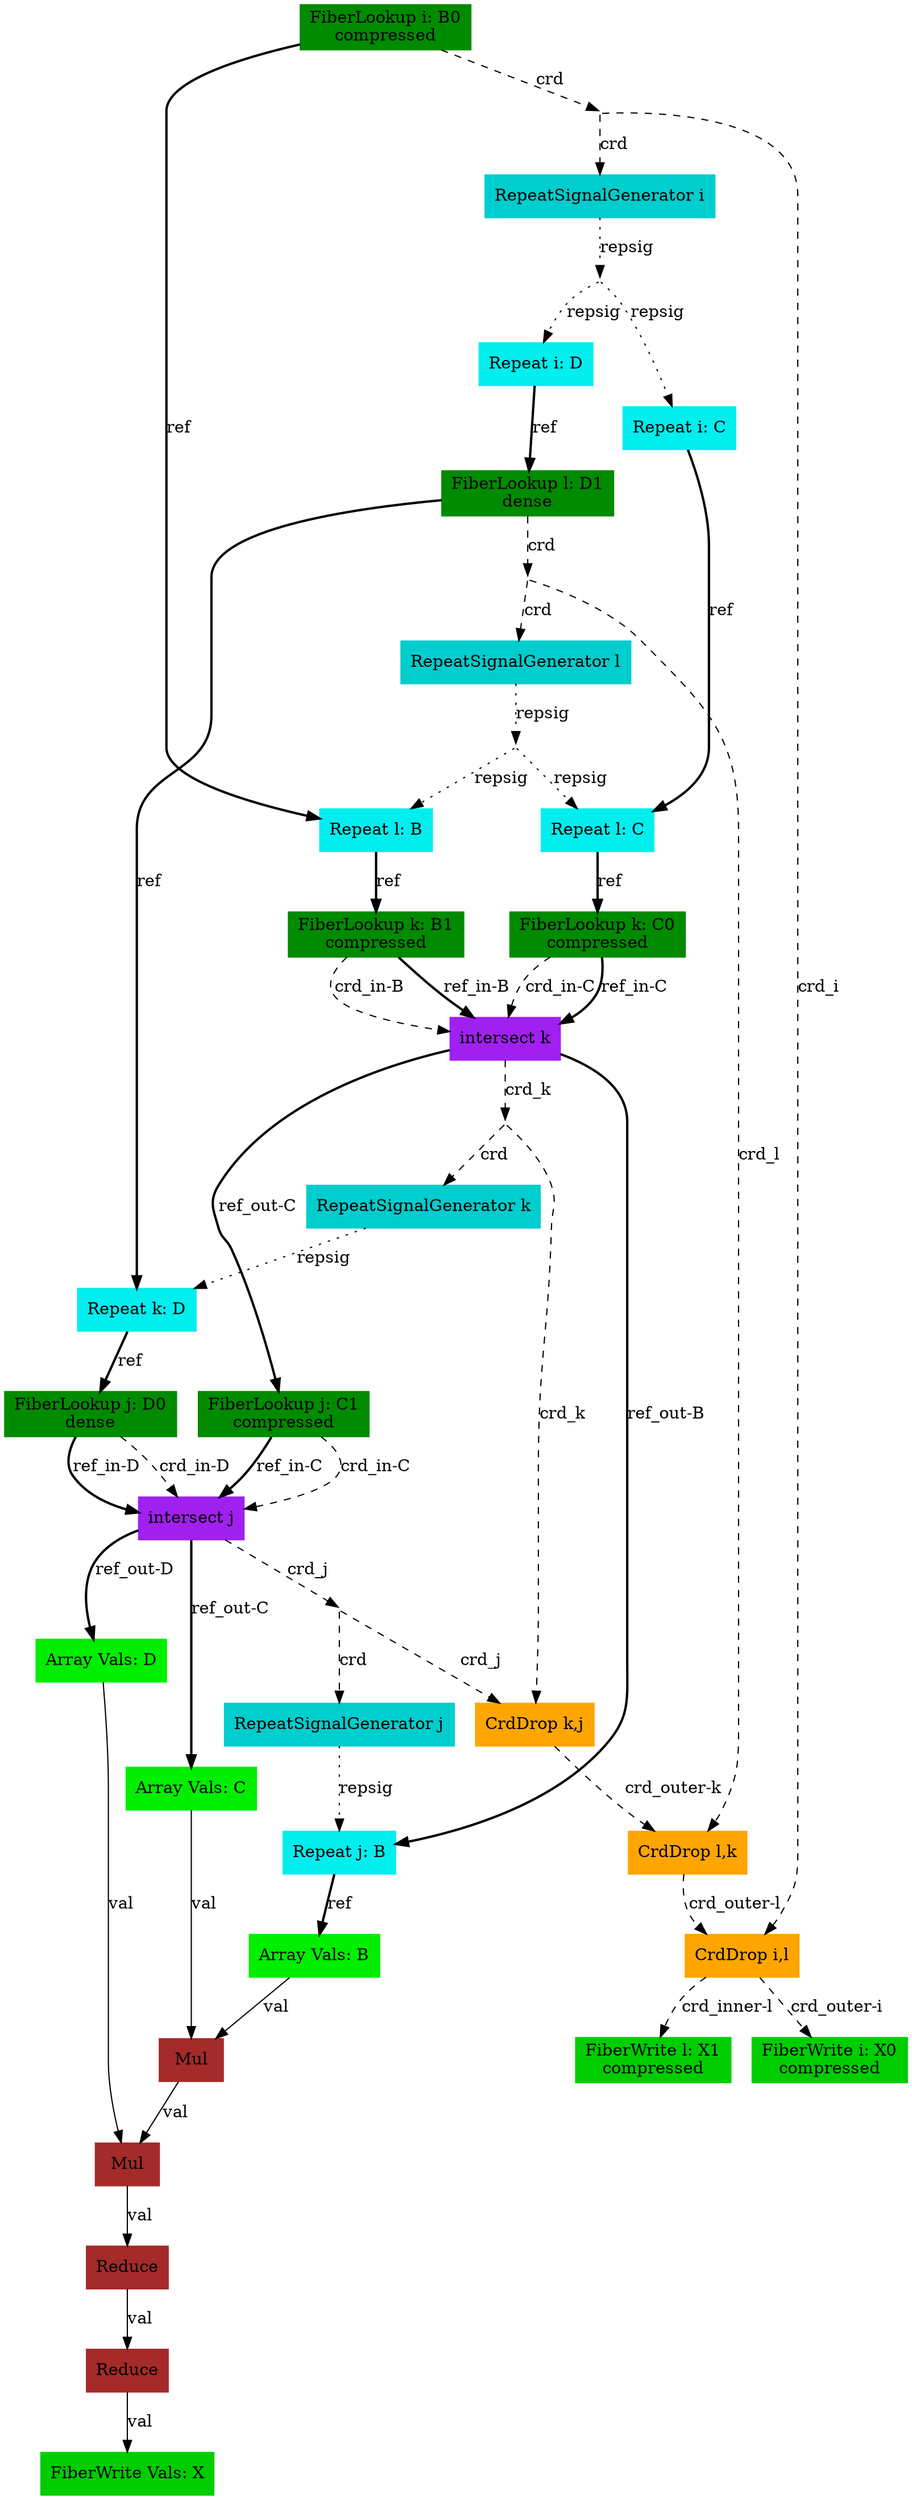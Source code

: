 digraph SAM {
    comment="X=ss01,B=ss01,C=ss01,D=dd10"
    38 [comment="type=fiberlookup,index=i,tensor=B,mode=0,format=compressed,src=true,root=true" label="FiberLookup i: B0\ncompressed" color=green4 shape=box style=filled type="fiberlookup" index="i" tensor="B" mode="0" format="compressed" src="true" root="true"]
    37 [comment="type=broadcast" shape=point style=invis type="broadcast"]
    12 [comment="type=crddrop,outer=i,inner=l" label="CrdDrop i,l" color=orange shape=box style=filled type="crddrop" outer="i" inner="l"]
    2 [comment="type=fiberwrite,index=i,tensor=X,mode=0,format=compressed,segsize=2,crdsize=B0_dim,sink=true" label="FiberWrite i: X0\ncompressed" color=green3 shape=box style=filled type="fiberwrite" index="i" tensor="X" mode="0" format="compressed" segsize="2" crdsize="B0_dim" sink="true"]
    1 [comment="type=fiberwrite,index=l,tensor=X,mode=1,format=compressed,segsize=B0_dim+1,crdsize=B0_dim*D1_dim,sink=true" label="FiberWrite l: X1\ncompressed" color=green3 shape=box style=filled type="fiberwrite" index="l" tensor="X" mode="1" format="compressed" segsize="B0_dim+1" crdsize="B0_dim*D1_dim" sink="true"]
    36 [comment="type=repsiggen,index=i" label="RepeatSignalGenerator i" color=cyan3 shape=box style=filled type="repsiggen" index="i"]
    35 [comment="type=broadcast" shape=point style=invis type="broadcast"]
    33 [comment="type=repeat,index=i,tensor=C,root=true" label="Repeat i: C" color=cyan2 shape=box style=filled type="repeat" index="i" tensor="C" root="true"]
    28 [comment="type=repeat,index=l,tensor=C,root=false" label="Repeat l: C" color=cyan2 shape=box style=filled type="repeat" index="l" tensor="C" root="false"]
    26 [comment="type=fiberlookup,index=k,tensor=C,mode=0,format=compressed,src=true,root=false" label="FiberLookup k: C0\ncompressed" color=green4 shape=box style=filled type="fiberlookup" index="k" tensor="C" mode="0" format="compressed" src="true" root="false"]
    24 [comment="type=intersect,index=k" label="intersect k" color=purple shape=box style=filled type="intersect" index="k"]
    23 [comment="type=broadcast" shape=point style=invis type="broadcast"]
    14 [comment="type=crddrop,outer=k,inner=j" label="CrdDrop k,j" color=orange shape=box style=filled type="crddrop" outer="k" inner="j"]
    13 [comment="type=crddrop,outer=l,inner=k" label="CrdDrop l,k" color=orange shape=box style=filled type="crddrop" outer="l" inner="k"]
    22 [comment="type=repsiggen,index=k" label="RepeatSignalGenerator k" color=cyan3 shape=box style=filled type="repsiggen" index="k"]
    21 [comment="type=repeat,index=k,tensor=D,root=false" label="Repeat k: D" color=cyan2 shape=box style=filled type="repeat" index="k" tensor="D" root="false"]
    20 [comment="type=fiberlookup,index=j,tensor=D,mode=0,format=dense,src=true,root=false" label="FiberLookup j: D0\ndense" color=green4 shape=box style=filled type="fiberlookup" index="j" tensor="D" mode="0" format="dense" src="true" root="false"]
    18 [comment="type=intersect,index=j" label="intersect j" color=purple shape=box style=filled type="intersect" index="j"]
    17 [comment="type=broadcast" shape=point style=invis type="broadcast"]
    16 [comment="type=repsiggen,index=j" label="RepeatSignalGenerator j" color=cyan3 shape=box style=filled type="repsiggen" index="j"]
    15 [comment="type=repeat,index=j,tensor=B,root=false" label="Repeat j: B" color=cyan2 shape=box style=filled type="repeat" index="j" tensor="B" root="false"]
    9 [comment="type=arrayvals,tensor=B" label="Array Vals: B" color=green2 shape=box style=filled type="arrayvals" tensor="B"]
    8 [comment="type=mul" label="Mul" color=brown shape=box style=filled type="mul"]
    7 [comment="type=mul" label="Mul" color=brown shape=box style=filled type="mul"]
    6 [comment="type=reduce" label="Reduce" color=brown shape=box style=filled type="reduce"]
    5 [comment="type=reduce" label="Reduce" color=brown shape=box style=filled type="reduce"]
    0 [comment="type=fiberwrite,mode=vals,tensor=X,size=1*B0_dim*D1_dim,sink=true" label="FiberWrite Vals: X" color=green3 shape=box style=filled type="fiberwrite" tensor="X" mode="vals" size="1*B0_dim*D1_dim" sink="true"]
    10 [comment="type=arrayvals,tensor=C" label="Array Vals: C" color=green2 shape=box style=filled type="arrayvals" tensor="C"]
    11 [comment="type=arrayvals,tensor=D" label="Array Vals: D" color=green2 shape=box style=filled type="arrayvals" tensor="D"]
    19 [comment="type=fiberlookup,index=j,tensor=C,mode=1,format=compressed,src=true,root=false" label="FiberLookup j: C1\ncompressed" color=green4 shape=box style=filled type="fiberlookup" index="j" tensor="C" mode="1" format="compressed" src="true" root="false"]
    34 [comment="type=repeat,index=i,tensor=D,root=true" label="Repeat i: D" color=cyan2 shape=box style=filled type="repeat" index="i" tensor="D" root="true"]
    32 [comment="type=fiberlookup,index=l,tensor=D,mode=1,format=dense,src=true,root=false" label="FiberLookup l: D1\ndense" color=green4 shape=box style=filled type="fiberlookup" index="l" tensor="D" mode="1" format="dense" src="true" root="false"]
    31 [comment="type=broadcast" shape=point style=invis type="broadcast"]
    30 [comment="type=repsiggen,index=l" label="RepeatSignalGenerator l" color=cyan3 shape=box style=filled type="repsiggen" index="l"]
    29 [comment="type=broadcast" shape=point style=invis type="broadcast"]
    27 [comment="type=repeat,index=l,tensor=B,root=false" label="Repeat l: B" color=cyan2 shape=box style=filled type="repeat" index="l" tensor="B" root="false"]
    25 [comment="type=fiberlookup,index=k,tensor=B,mode=1,format=compressed,src=true,root=false" label="FiberLookup k: B1\ncompressed" color=green4 shape=box style=filled type="fiberlookup" index="k" tensor="B" mode="1" format="compressed" src="true" root="false"]
    38 -> 37 [label="crd" style=dashed type="crd" comment=""]
    37 -> 12 [label="crd_i" style=dashed type="crd" comment="i"]
    12 -> 2 [label="crd_outer-i" style=dashed type="crd" comment="outer-i"]
    12 -> 1 [label="crd_inner-l" style=dashed type="crd" comment="inner-l"]
    37 -> 36 [label="crd" style=dashed type="crd" comment=""]
    36 -> 35 [label="repsig" style=dotted type="repsig"]
    35 -> 33 [label="repsig" style=dotted type="repsig"]
    33 -> 28 [label="ref" style=bold type="ref"]
    28 -> 26 [label="ref" style=bold type="ref"]
    26 -> 24 [label="crd_in-C" style=dashed type="crd" comment="in-C"]
    24 -> 23 [label="crd_k" style=dashed type="crd" comment="k"]
    23 -> 14 [label="crd_k" style=dashed type="crd" comment="k"]
    14 -> 13 [label="crd_outer-k" style=dashed type="crd" comment="outer-k"]
    13 -> 12 [label="crd_outer-l" style=dashed type="crd" comment="outer-l"]
    23 -> 22 [label="crd" style=dashed type="crd" comment=""]
    22 -> 21 [label="repsig" style=dotted type="repsig"]
    21 -> 20 [label="ref" style=bold type="ref"]
    20 -> 18 [label="crd_in-D" style=dashed type="crd" comment="in-D"]
    18 -> 17 [label="crd_j" style=dashed type="crd" comment="j"]
    17 -> 14 [label="crd_j" style=dashed type="crd" comment="j"]
    17 -> 16 [label="crd" style=dashed type="crd" comment=""]
    16 -> 15 [label="repsig" style=dotted type="repsig"]
    15 -> 9 [label="ref" style=bold type="ref"]
    9 -> 8 [label="val" type="val"]
    8 -> 7 [label="val" type="val"]
    7 -> 6 [label="val" type="val"]
    6 -> 5 [label="val" type="val"]
    5 -> 0 [label="val" type="val"]
    18 -> 10 [label="ref_out-C" style=bold type="ref" comment="out-C"]
    10 -> 8 [label="val" type="val"]
    18 -> 11 [label="ref_out-D" style=bold type="ref" comment="out-D"]
    11 -> 7 [label="val" type="val"]
    20 -> 18 [label="ref_in-D" style=bold type="ref" comment="in-D"]
    24 -> 15 [label="ref_out-B" style=bold type="ref" comment="out-B"]
    24 -> 19 [label="ref_out-C" style=bold type="ref" comment="out-C"]
    19 -> 18 [label="crd_in-C" style=dashed type="crd" comment="in-C"]
    19 -> 18 [label="ref_in-C" style=bold type="ref" comment="in-C"]
    26 -> 24 [label="ref_in-C" style=bold type="ref" comment="in-C"]
    35 -> 34 [label="repsig" style=dotted type="repsig"]
    34 -> 32 [label="ref" style=bold type="ref"]
    32 -> 31 [label="crd" style=dashed type="crd" comment=""]
    31 -> 13 [label="crd_l" style=dashed type="crd" comment="l"]
    31 -> 30 [label="crd" style=dashed type="crd" comment=""]
    30 -> 29 [label="repsig" style=dotted type="repsig"]
    29 -> 27 [label="repsig" style=dotted type="repsig"]
    27 -> 25 [label="ref" style=bold type="ref"]
    25 -> 24 [label="crd_in-B" style=dashed type="crd" comment="in-B"]
    25 -> 24 [label="ref_in-B" style=bold type="ref" comment="in-B"]
    29 -> 28 [label="repsig" style=dotted type="repsig"]
    32 -> 21 [label="ref" style=bold type="ref" comment=""]
    38 -> 27 [label="ref" style=bold type="ref" comment=""]
}
